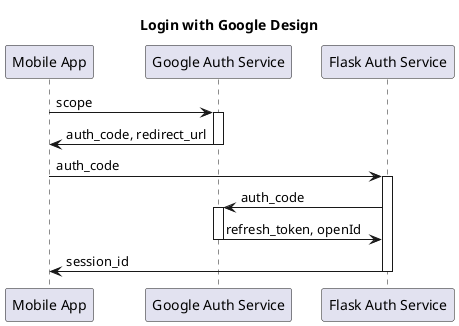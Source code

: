 @startuml
title Login with Google Design
"Mobile App" -> "Google Auth Service": scope
activate "Google Auth Service"
"Google Auth Service" -> "Mobile App": auth_code, redirect_url
deactivate "Google Auth Service"
"Mobile App" -> "Flask Auth Service": auth_code

activate "Flask Auth Service"
"Flask Auth Service" -> "Google Auth Service": auth_code
activate "Google Auth Service"
"Google Auth Service" -> "Flask Auth Service": refresh_token, openId
deactivate "Google Auth Service"
"Flask Auth Service" -> "Mobile App": session_id 
deactivate "Flask Auth Service"

@enduml